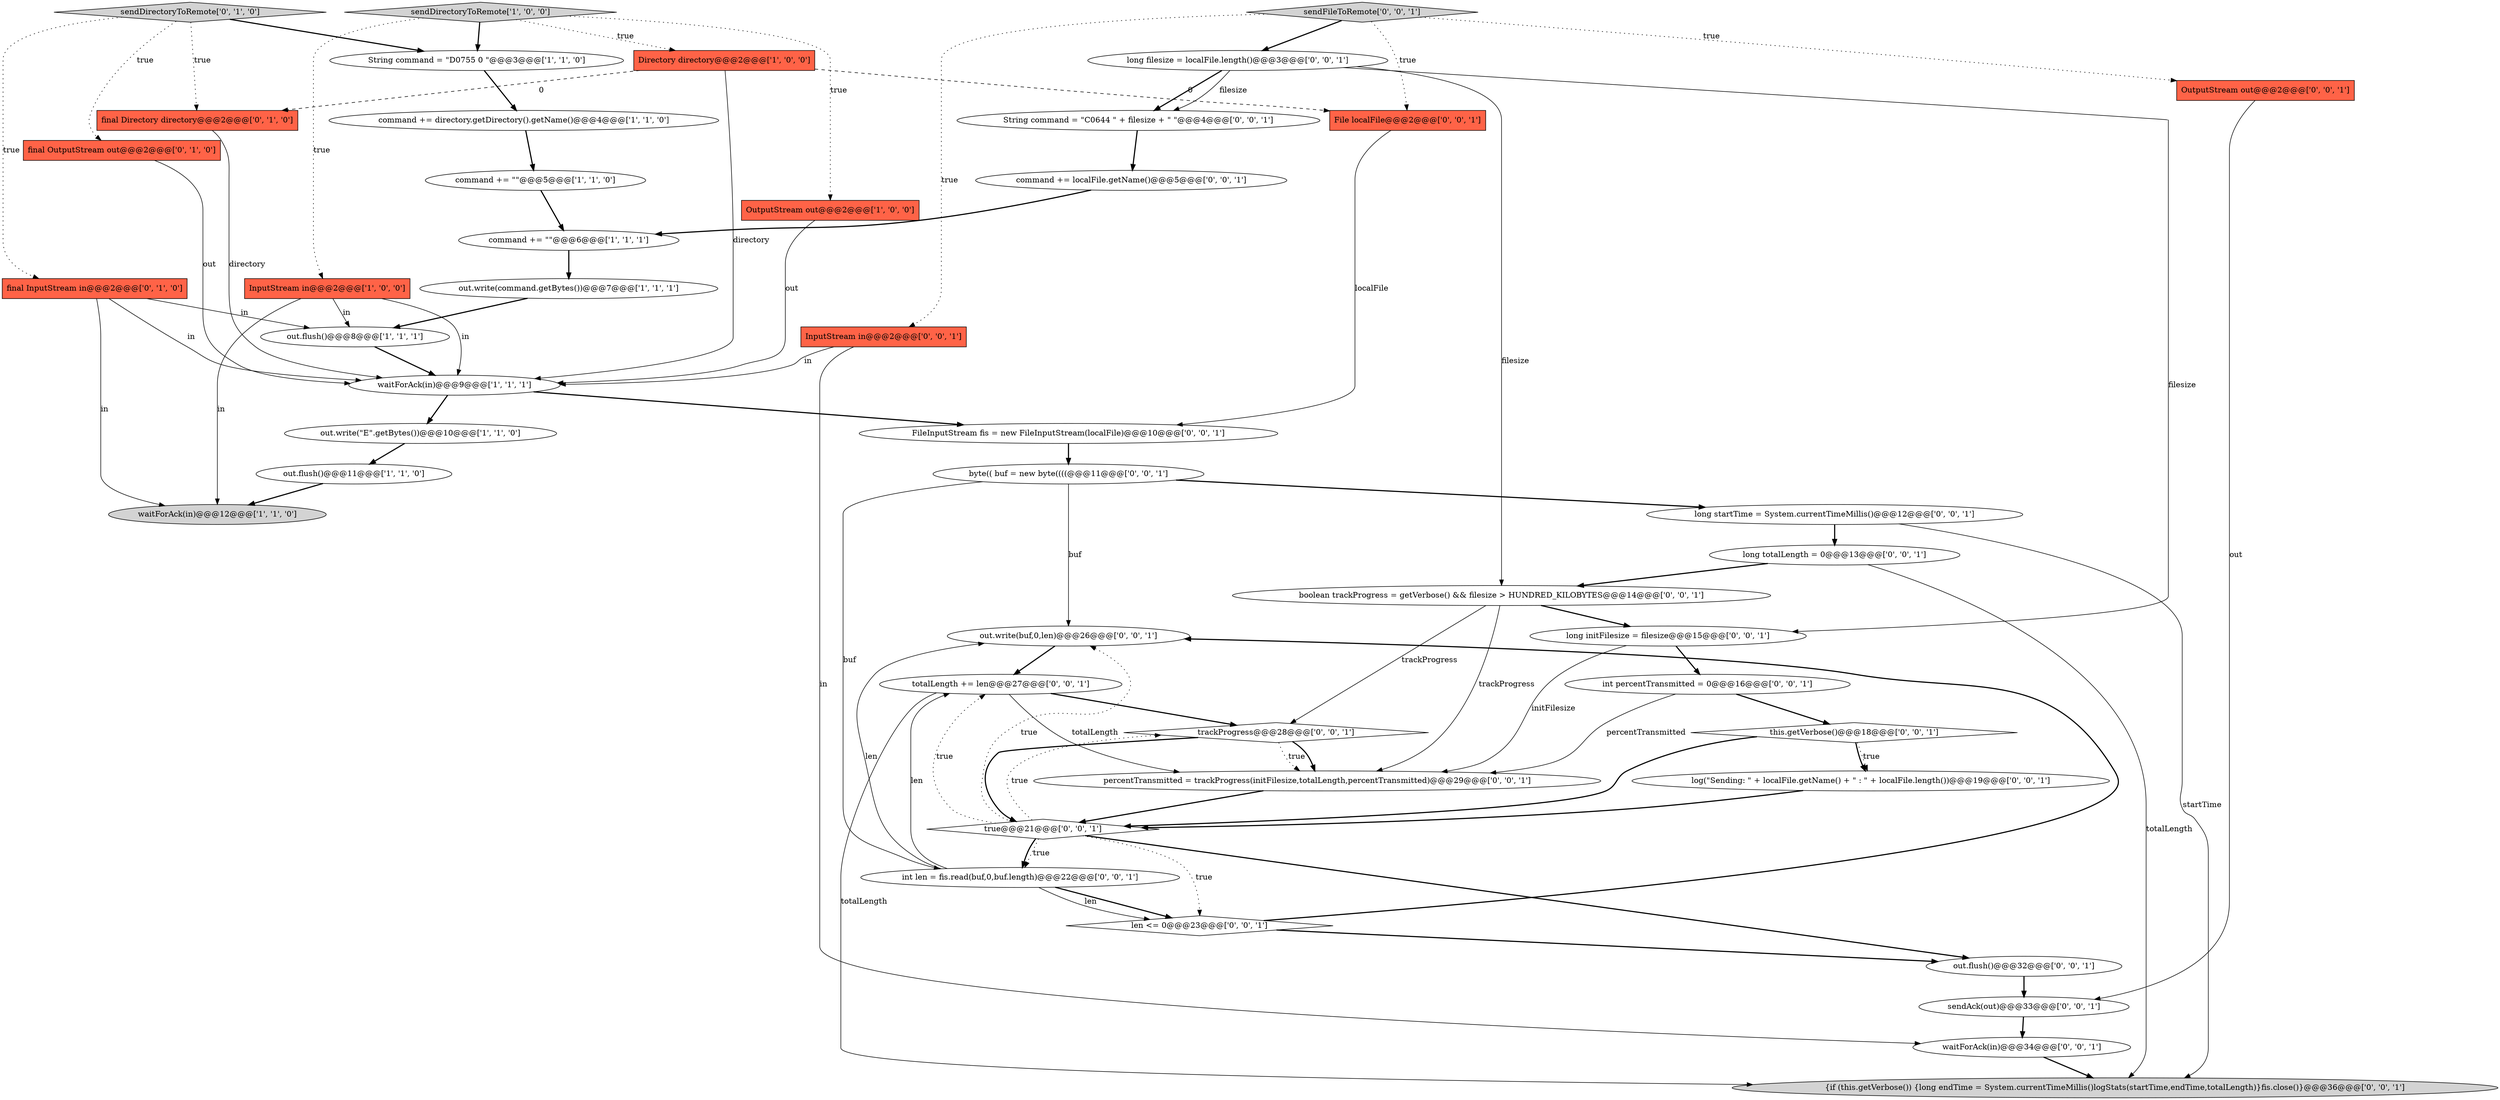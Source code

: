 digraph {
10 [style = filled, label = "waitForAck(in)@@@9@@@['1', '1', '1']", fillcolor = white, shape = ellipse image = "AAA0AAABBB1BBB"];
28 [style = filled, label = "out.flush()@@@32@@@['0', '0', '1']", fillcolor = white, shape = ellipse image = "AAA0AAABBB3BBB"];
15 [style = filled, label = "final InputStream in@@@2@@@['0', '1', '0']", fillcolor = tomato, shape = box image = "AAA0AAABBB2BBB"];
29 [style = filled, label = "long filesize = localFile.length()@@@3@@@['0', '0', '1']", fillcolor = white, shape = ellipse image = "AAA0AAABBB3BBB"];
43 [style = filled, label = "int percentTransmitted = 0@@@16@@@['0', '0', '1']", fillcolor = white, shape = ellipse image = "AAA0AAABBB3BBB"];
6 [style = filled, label = "InputStream in@@@2@@@['1', '0', '0']", fillcolor = tomato, shape = box image = "AAA0AAABBB1BBB"];
34 [style = filled, label = "FileInputStream fis = new FileInputStream(localFile)@@@10@@@['0', '0', '1']", fillcolor = white, shape = ellipse image = "AAA0AAABBB3BBB"];
21 [style = filled, label = "sendFileToRemote['0', '0', '1']", fillcolor = lightgray, shape = diamond image = "AAA0AAABBB3BBB"];
3 [style = filled, label = "waitForAck(in)@@@12@@@['1', '1', '0']", fillcolor = lightgray, shape = ellipse image = "AAA0AAABBB1BBB"];
13 [style = filled, label = "out.write(command.getBytes())@@@7@@@['1', '1', '1']", fillcolor = white, shape = ellipse image = "AAA0AAABBB1BBB"];
1 [style = filled, label = "command += \"\"@@@6@@@['1', '1', '1']", fillcolor = white, shape = ellipse image = "AAA0AAABBB1BBB"];
26 [style = filled, label = "sendAck(out)@@@33@@@['0', '0', '1']", fillcolor = white, shape = ellipse image = "AAA0AAABBB3BBB"];
35 [style = filled, label = "true@@@21@@@['0', '0', '1']", fillcolor = white, shape = diamond image = "AAA0AAABBB3BBB"];
39 [style = filled, label = "InputStream in@@@2@@@['0', '0', '1']", fillcolor = tomato, shape = box image = "AAA0AAABBB3BBB"];
41 [style = filled, label = "out.write(buf,0,len)@@@26@@@['0', '0', '1']", fillcolor = white, shape = ellipse image = "AAA0AAABBB3BBB"];
42 [style = filled, label = "File localFile@@@2@@@['0', '0', '1']", fillcolor = tomato, shape = box image = "AAA0AAABBB3BBB"];
25 [style = filled, label = "trackProgress@@@28@@@['0', '0', '1']", fillcolor = white, shape = diamond image = "AAA0AAABBB3BBB"];
32 [style = filled, label = "{if (this.getVerbose()) {long endTime = System.currentTimeMillis()logStats(startTime,endTime,totalLength)}fis.close()}@@@36@@@['0', '0', '1']", fillcolor = lightgray, shape = ellipse image = "AAA0AAABBB3BBB"];
44 [style = filled, label = "String command = \"C0644 \" + filesize + \" \"@@@4@@@['0', '0', '1']", fillcolor = white, shape = ellipse image = "AAA0AAABBB3BBB"];
5 [style = filled, label = "command += \"\"@@@5@@@['1', '1', '0']", fillcolor = white, shape = ellipse image = "AAA0AAABBB1BBB"];
23 [style = filled, label = "byte(( buf = new byte((((@@@11@@@['0', '0', '1']", fillcolor = white, shape = ellipse image = "AAA0AAABBB3BBB"];
11 [style = filled, label = "out.flush()@@@11@@@['1', '1', '0']", fillcolor = white, shape = ellipse image = "AAA0AAABBB1BBB"];
0 [style = filled, label = "String command = \"D0755 0 \"@@@3@@@['1', '1', '0']", fillcolor = white, shape = ellipse image = "AAA0AAABBB1BBB"];
2 [style = filled, label = "out.write(\"E\".getBytes())@@@10@@@['1', '1', '0']", fillcolor = white, shape = ellipse image = "AAA0AAABBB1BBB"];
36 [style = filled, label = "long initFilesize = filesize@@@15@@@['0', '0', '1']", fillcolor = white, shape = ellipse image = "AAA0AAABBB3BBB"];
17 [style = filled, label = "sendDirectoryToRemote['0', '1', '0']", fillcolor = lightgray, shape = diamond image = "AAA0AAABBB2BBB"];
7 [style = filled, label = "sendDirectoryToRemote['1', '0', '0']", fillcolor = lightgray, shape = diamond image = "AAA0AAABBB1BBB"];
24 [style = filled, label = "log(\"Sending: \" + localFile.getName() + \" : \" + localFile.length())@@@19@@@['0', '0', '1']", fillcolor = white, shape = ellipse image = "AAA0AAABBB3BBB"];
40 [style = filled, label = "int len = fis.read(buf,0,buf.length)@@@22@@@['0', '0', '1']", fillcolor = white, shape = ellipse image = "AAA0AAABBB3BBB"];
12 [style = filled, label = "Directory directory@@@2@@@['1', '0', '0']", fillcolor = tomato, shape = box image = "AAA1AAABBB1BBB"];
20 [style = filled, label = "totalLength += len@@@27@@@['0', '0', '1']", fillcolor = white, shape = ellipse image = "AAA0AAABBB3BBB"];
22 [style = filled, label = "boolean trackProgress = getVerbose() && filesize > HUNDRED_KILOBYTES@@@14@@@['0', '0', '1']", fillcolor = white, shape = ellipse image = "AAA0AAABBB3BBB"];
16 [style = filled, label = "final Directory directory@@@2@@@['0', '1', '0']", fillcolor = tomato, shape = box image = "AAA1AAABBB2BBB"];
18 [style = filled, label = "command += localFile.getName()@@@5@@@['0', '0', '1']", fillcolor = white, shape = ellipse image = "AAA0AAABBB3BBB"];
4 [style = filled, label = "OutputStream out@@@2@@@['1', '0', '0']", fillcolor = tomato, shape = box image = "AAA0AAABBB1BBB"];
8 [style = filled, label = "command += directory.getDirectory().getName()@@@4@@@['1', '1', '0']", fillcolor = white, shape = ellipse image = "AAA0AAABBB1BBB"];
30 [style = filled, label = "this.getVerbose()@@@18@@@['0', '0', '1']", fillcolor = white, shape = diamond image = "AAA0AAABBB3BBB"];
27 [style = filled, label = "long startTime = System.currentTimeMillis()@@@12@@@['0', '0', '1']", fillcolor = white, shape = ellipse image = "AAA0AAABBB3BBB"];
33 [style = filled, label = "OutputStream out@@@2@@@['0', '0', '1']", fillcolor = tomato, shape = box image = "AAA0AAABBB3BBB"];
31 [style = filled, label = "waitForAck(in)@@@34@@@['0', '0', '1']", fillcolor = white, shape = ellipse image = "AAA0AAABBB3BBB"];
37 [style = filled, label = "len <= 0@@@23@@@['0', '0', '1']", fillcolor = white, shape = diamond image = "AAA0AAABBB3BBB"];
38 [style = filled, label = "percentTransmitted = trackProgress(initFilesize,totalLength,percentTransmitted)@@@29@@@['0', '0', '1']", fillcolor = white, shape = ellipse image = "AAA0AAABBB3BBB"];
19 [style = filled, label = "long totalLength = 0@@@13@@@['0', '0', '1']", fillcolor = white, shape = ellipse image = "AAA0AAABBB3BBB"];
14 [style = filled, label = "final OutputStream out@@@2@@@['0', '1', '0']", fillcolor = tomato, shape = box image = "AAA0AAABBB2BBB"];
9 [style = filled, label = "out.flush()@@@8@@@['1', '1', '1']", fillcolor = white, shape = ellipse image = "AAA0AAABBB1BBB"];
35->20 [style = dotted, label="true"];
37->28 [style = bold, label=""];
40->41 [style = solid, label="len"];
17->14 [style = dotted, label="true"];
14->10 [style = solid, label="out"];
12->10 [style = solid, label="directory"];
9->10 [style = bold, label=""];
25->35 [style = bold, label=""];
41->20 [style = bold, label=""];
1->13 [style = bold, label=""];
17->15 [style = dotted, label="true"];
27->32 [style = solid, label="startTime"];
0->8 [style = bold, label=""];
21->39 [style = dotted, label="true"];
29->44 [style = bold, label=""];
27->19 [style = bold, label=""];
44->18 [style = bold, label=""];
35->37 [style = dotted, label="true"];
33->26 [style = solid, label="out"];
39->10 [style = solid, label="in"];
40->37 [style = bold, label=""];
23->41 [style = solid, label="buf"];
21->42 [style = dotted, label="true"];
7->6 [style = dotted, label="true"];
36->38 [style = solid, label="initFilesize"];
22->25 [style = solid, label="trackProgress"];
7->0 [style = bold, label=""];
6->3 [style = solid, label="in"];
15->10 [style = solid, label="in"];
29->36 [style = solid, label="filesize"];
20->25 [style = bold, label=""];
25->38 [style = dotted, label="true"];
7->12 [style = dotted, label="true"];
17->16 [style = dotted, label="true"];
21->33 [style = dotted, label="true"];
35->28 [style = bold, label=""];
5->1 [style = bold, label=""];
35->40 [style = bold, label=""];
21->29 [style = bold, label=""];
10->34 [style = bold, label=""];
18->1 [style = bold, label=""];
6->10 [style = solid, label="in"];
29->22 [style = solid, label="filesize"];
4->10 [style = solid, label="out"];
43->38 [style = solid, label="percentTransmitted"];
10->2 [style = bold, label=""];
38->35 [style = bold, label=""];
19->22 [style = bold, label=""];
35->25 [style = dotted, label="true"];
25->38 [style = bold, label=""];
36->43 [style = bold, label=""];
30->24 [style = bold, label=""];
35->40 [style = dotted, label="true"];
31->32 [style = bold, label=""];
37->41 [style = bold, label=""];
28->26 [style = bold, label=""];
20->38 [style = solid, label="totalLength"];
26->31 [style = bold, label=""];
12->42 [style = dashed, label="0"];
17->0 [style = bold, label=""];
30->35 [style = bold, label=""];
11->3 [style = bold, label=""];
16->10 [style = solid, label="directory"];
35->41 [style = dotted, label="true"];
19->32 [style = solid, label="totalLength"];
34->23 [style = bold, label=""];
13->9 [style = bold, label=""];
2->11 [style = bold, label=""];
20->32 [style = solid, label="totalLength"];
23->40 [style = solid, label="buf"];
40->37 [style = solid, label="len"];
30->24 [style = dotted, label="true"];
23->27 [style = bold, label=""];
12->16 [style = dashed, label="0"];
29->44 [style = solid, label="filesize"];
24->35 [style = bold, label=""];
15->3 [style = solid, label="in"];
15->9 [style = solid, label="in"];
43->30 [style = bold, label=""];
40->20 [style = solid, label="len"];
8->5 [style = bold, label=""];
39->31 [style = solid, label="in"];
42->34 [style = solid, label="localFile"];
22->36 [style = bold, label=""];
7->4 [style = dotted, label="true"];
22->38 [style = solid, label="trackProgress"];
6->9 [style = solid, label="in"];
}
